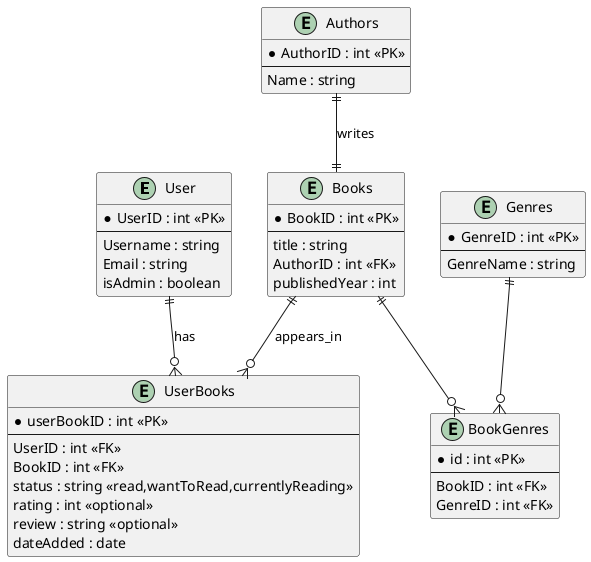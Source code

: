 @startuml

entity "User" as U {
  *UserID : int <<PK>>
  --
  Username : string
  Email : string
  isAdmin : boolean 
}

entity "Books" as B {
  *BookID : int <<PK>>
  --
  title : string 
  AuthorID : int <<FK>>
  publishedYear : int 
}

entity "Authors" as A {
  *AuthorID : int <<PK>>
  --
  Name : string
}

entity "Genres" as G {
  *GenreID : int <<PK>>
  --
  GenreName : string
}

entity "UserBooks" as UB {
    *userBookID : int <<PK>>
    --
    UserID : int <<FK>>
    BookID : int <<FK>>
    status : string <<read,wantToRead,currentlyReading>>
    rating : int <<optional>>
    review : string <<optional>>
    dateAdded : date
}

entity "BookGenres" as BG {
    *id : int <<PK>>
    --
    BookID : int <<FK>>
    GenreID : int <<FK>>
}

U ||--o{ UB : has
B ||--o{ UB : appears_in
A ||--|| B : writes
B ||--o{ BG
G ||--o{ BG

@enduml
